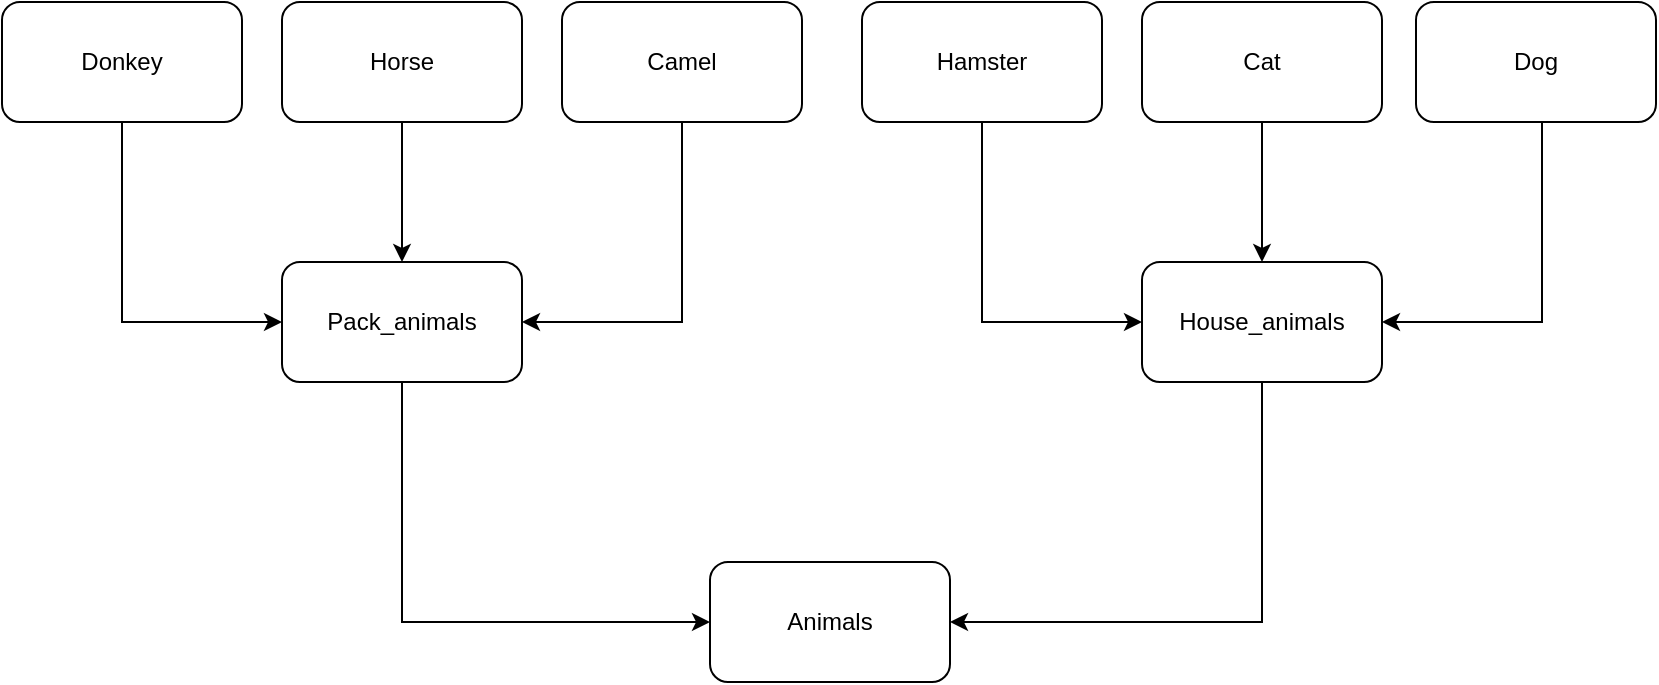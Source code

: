 <mxfile version="22.1.5" type="device">
  <diagram name="Страница — 1" id="Dt1CVnb4ts_6Y-NyzDfS">
    <mxGraphModel dx="1259" dy="702" grid="1" gridSize="10" guides="1" tooltips="1" connect="1" arrows="1" fold="1" page="1" pageScale="1" pageWidth="827" pageHeight="1169" math="0" shadow="0">
      <root>
        <mxCell id="0" />
        <mxCell id="1" parent="0" />
        <mxCell id="OZxsAudcZLBtBJnWpDgQ-2" value="Hamster" style="rounded=1;whiteSpace=wrap;html=1;" vertex="1" parent="1">
          <mxGeometry x="430" y="40" width="120" height="60" as="geometry" />
        </mxCell>
        <mxCell id="OZxsAudcZLBtBJnWpDgQ-14" style="edgeStyle=orthogonalEdgeStyle;rounded=0;orthogonalLoop=1;jettySize=auto;html=1;entryX=1;entryY=0.5;entryDx=0;entryDy=0;" edge="1" parent="1" source="OZxsAudcZLBtBJnWpDgQ-3" target="OZxsAudcZLBtBJnWpDgQ-9">
          <mxGeometry relative="1" as="geometry">
            <Array as="points">
              <mxPoint x="340" y="200" />
            </Array>
          </mxGeometry>
        </mxCell>
        <mxCell id="OZxsAudcZLBtBJnWpDgQ-3" value="Camel" style="rounded=1;whiteSpace=wrap;html=1;" vertex="1" parent="1">
          <mxGeometry x="280" y="40" width="120" height="60" as="geometry" />
        </mxCell>
        <mxCell id="OZxsAudcZLBtBJnWpDgQ-18" value="" style="edgeStyle=orthogonalEdgeStyle;rounded=0;orthogonalLoop=1;jettySize=auto;html=1;" edge="1" parent="1" source="OZxsAudcZLBtBJnWpDgQ-4" target="OZxsAudcZLBtBJnWpDgQ-10">
          <mxGeometry relative="1" as="geometry" />
        </mxCell>
        <mxCell id="OZxsAudcZLBtBJnWpDgQ-4" value="Cat" style="rounded=1;whiteSpace=wrap;html=1;" vertex="1" parent="1">
          <mxGeometry x="570" y="40" width="120" height="60" as="geometry" />
        </mxCell>
        <mxCell id="OZxsAudcZLBtBJnWpDgQ-5" value="Dog" style="rounded=1;whiteSpace=wrap;html=1;" vertex="1" parent="1">
          <mxGeometry x="707" y="40" width="120" height="60" as="geometry" />
        </mxCell>
        <mxCell id="OZxsAudcZLBtBJnWpDgQ-12" style="edgeStyle=orthogonalEdgeStyle;rounded=0;orthogonalLoop=1;jettySize=auto;html=1;entryX=0;entryY=0.5;entryDx=0;entryDy=0;" edge="1" parent="1" source="OZxsAudcZLBtBJnWpDgQ-6" target="OZxsAudcZLBtBJnWpDgQ-9">
          <mxGeometry relative="1" as="geometry">
            <mxPoint x="120" y="200" as="targetPoint" />
            <Array as="points">
              <mxPoint x="60" y="200" />
            </Array>
          </mxGeometry>
        </mxCell>
        <mxCell id="OZxsAudcZLBtBJnWpDgQ-6" value="Donkey" style="rounded=1;whiteSpace=wrap;html=1;" vertex="1" parent="1">
          <mxGeometry y="40" width="120" height="60" as="geometry" />
        </mxCell>
        <mxCell id="OZxsAudcZLBtBJnWpDgQ-13" value="" style="edgeStyle=orthogonalEdgeStyle;rounded=0;orthogonalLoop=1;jettySize=auto;html=1;" edge="1" parent="1" source="OZxsAudcZLBtBJnWpDgQ-7" target="OZxsAudcZLBtBJnWpDgQ-9">
          <mxGeometry relative="1" as="geometry" />
        </mxCell>
        <mxCell id="OZxsAudcZLBtBJnWpDgQ-7" value="Horse" style="rounded=1;whiteSpace=wrap;html=1;" vertex="1" parent="1">
          <mxGeometry x="140" y="40" width="120" height="60" as="geometry" />
        </mxCell>
        <mxCell id="OZxsAudcZLBtBJnWpDgQ-22" style="edgeStyle=orthogonalEdgeStyle;rounded=0;orthogonalLoop=1;jettySize=auto;html=1;entryX=0;entryY=0.5;entryDx=0;entryDy=0;" edge="1" parent="1" source="OZxsAudcZLBtBJnWpDgQ-9" target="OZxsAudcZLBtBJnWpDgQ-11">
          <mxGeometry relative="1" as="geometry">
            <Array as="points">
              <mxPoint x="200" y="350" />
            </Array>
          </mxGeometry>
        </mxCell>
        <mxCell id="OZxsAudcZLBtBJnWpDgQ-9" value="Pack_animals" style="rounded=1;whiteSpace=wrap;html=1;" vertex="1" parent="1">
          <mxGeometry x="140" y="170" width="120" height="60" as="geometry" />
        </mxCell>
        <mxCell id="OZxsAudcZLBtBJnWpDgQ-21" style="edgeStyle=orthogonalEdgeStyle;rounded=0;orthogonalLoop=1;jettySize=auto;html=1;exitX=0.5;exitY=1;exitDx=0;exitDy=0;entryX=1;entryY=0.5;entryDx=0;entryDy=0;" edge="1" parent="1" source="OZxsAudcZLBtBJnWpDgQ-10" target="OZxsAudcZLBtBJnWpDgQ-11">
          <mxGeometry relative="1" as="geometry" />
        </mxCell>
        <mxCell id="OZxsAudcZLBtBJnWpDgQ-10" value="House_animals" style="rounded=1;whiteSpace=wrap;html=1;" vertex="1" parent="1">
          <mxGeometry x="570" y="170" width="120" height="60" as="geometry" />
        </mxCell>
        <mxCell id="OZxsAudcZLBtBJnWpDgQ-11" value="Animals" style="rounded=1;whiteSpace=wrap;html=1;" vertex="1" parent="1">
          <mxGeometry x="354" y="320" width="120" height="60" as="geometry" />
        </mxCell>
        <mxCell id="OZxsAudcZLBtBJnWpDgQ-15" style="edgeStyle=orthogonalEdgeStyle;rounded=0;orthogonalLoop=1;jettySize=auto;html=1;entryX=1;entryY=0.5;entryDx=0;entryDy=0;" edge="1" parent="1">
          <mxGeometry relative="1" as="geometry">
            <mxPoint x="770" y="100" as="sourcePoint" />
            <mxPoint x="690" y="200" as="targetPoint" />
            <Array as="points">
              <mxPoint x="770" y="200" />
            </Array>
          </mxGeometry>
        </mxCell>
        <mxCell id="OZxsAudcZLBtBJnWpDgQ-16" style="edgeStyle=orthogonalEdgeStyle;rounded=0;orthogonalLoop=1;jettySize=auto;html=1;entryX=0;entryY=0.5;entryDx=0;entryDy=0;" edge="1" parent="1">
          <mxGeometry relative="1" as="geometry">
            <mxPoint x="570" y="200" as="targetPoint" />
            <mxPoint x="490" y="100" as="sourcePoint" />
            <Array as="points">
              <mxPoint x="490" y="200" />
            </Array>
          </mxGeometry>
        </mxCell>
      </root>
    </mxGraphModel>
  </diagram>
</mxfile>
